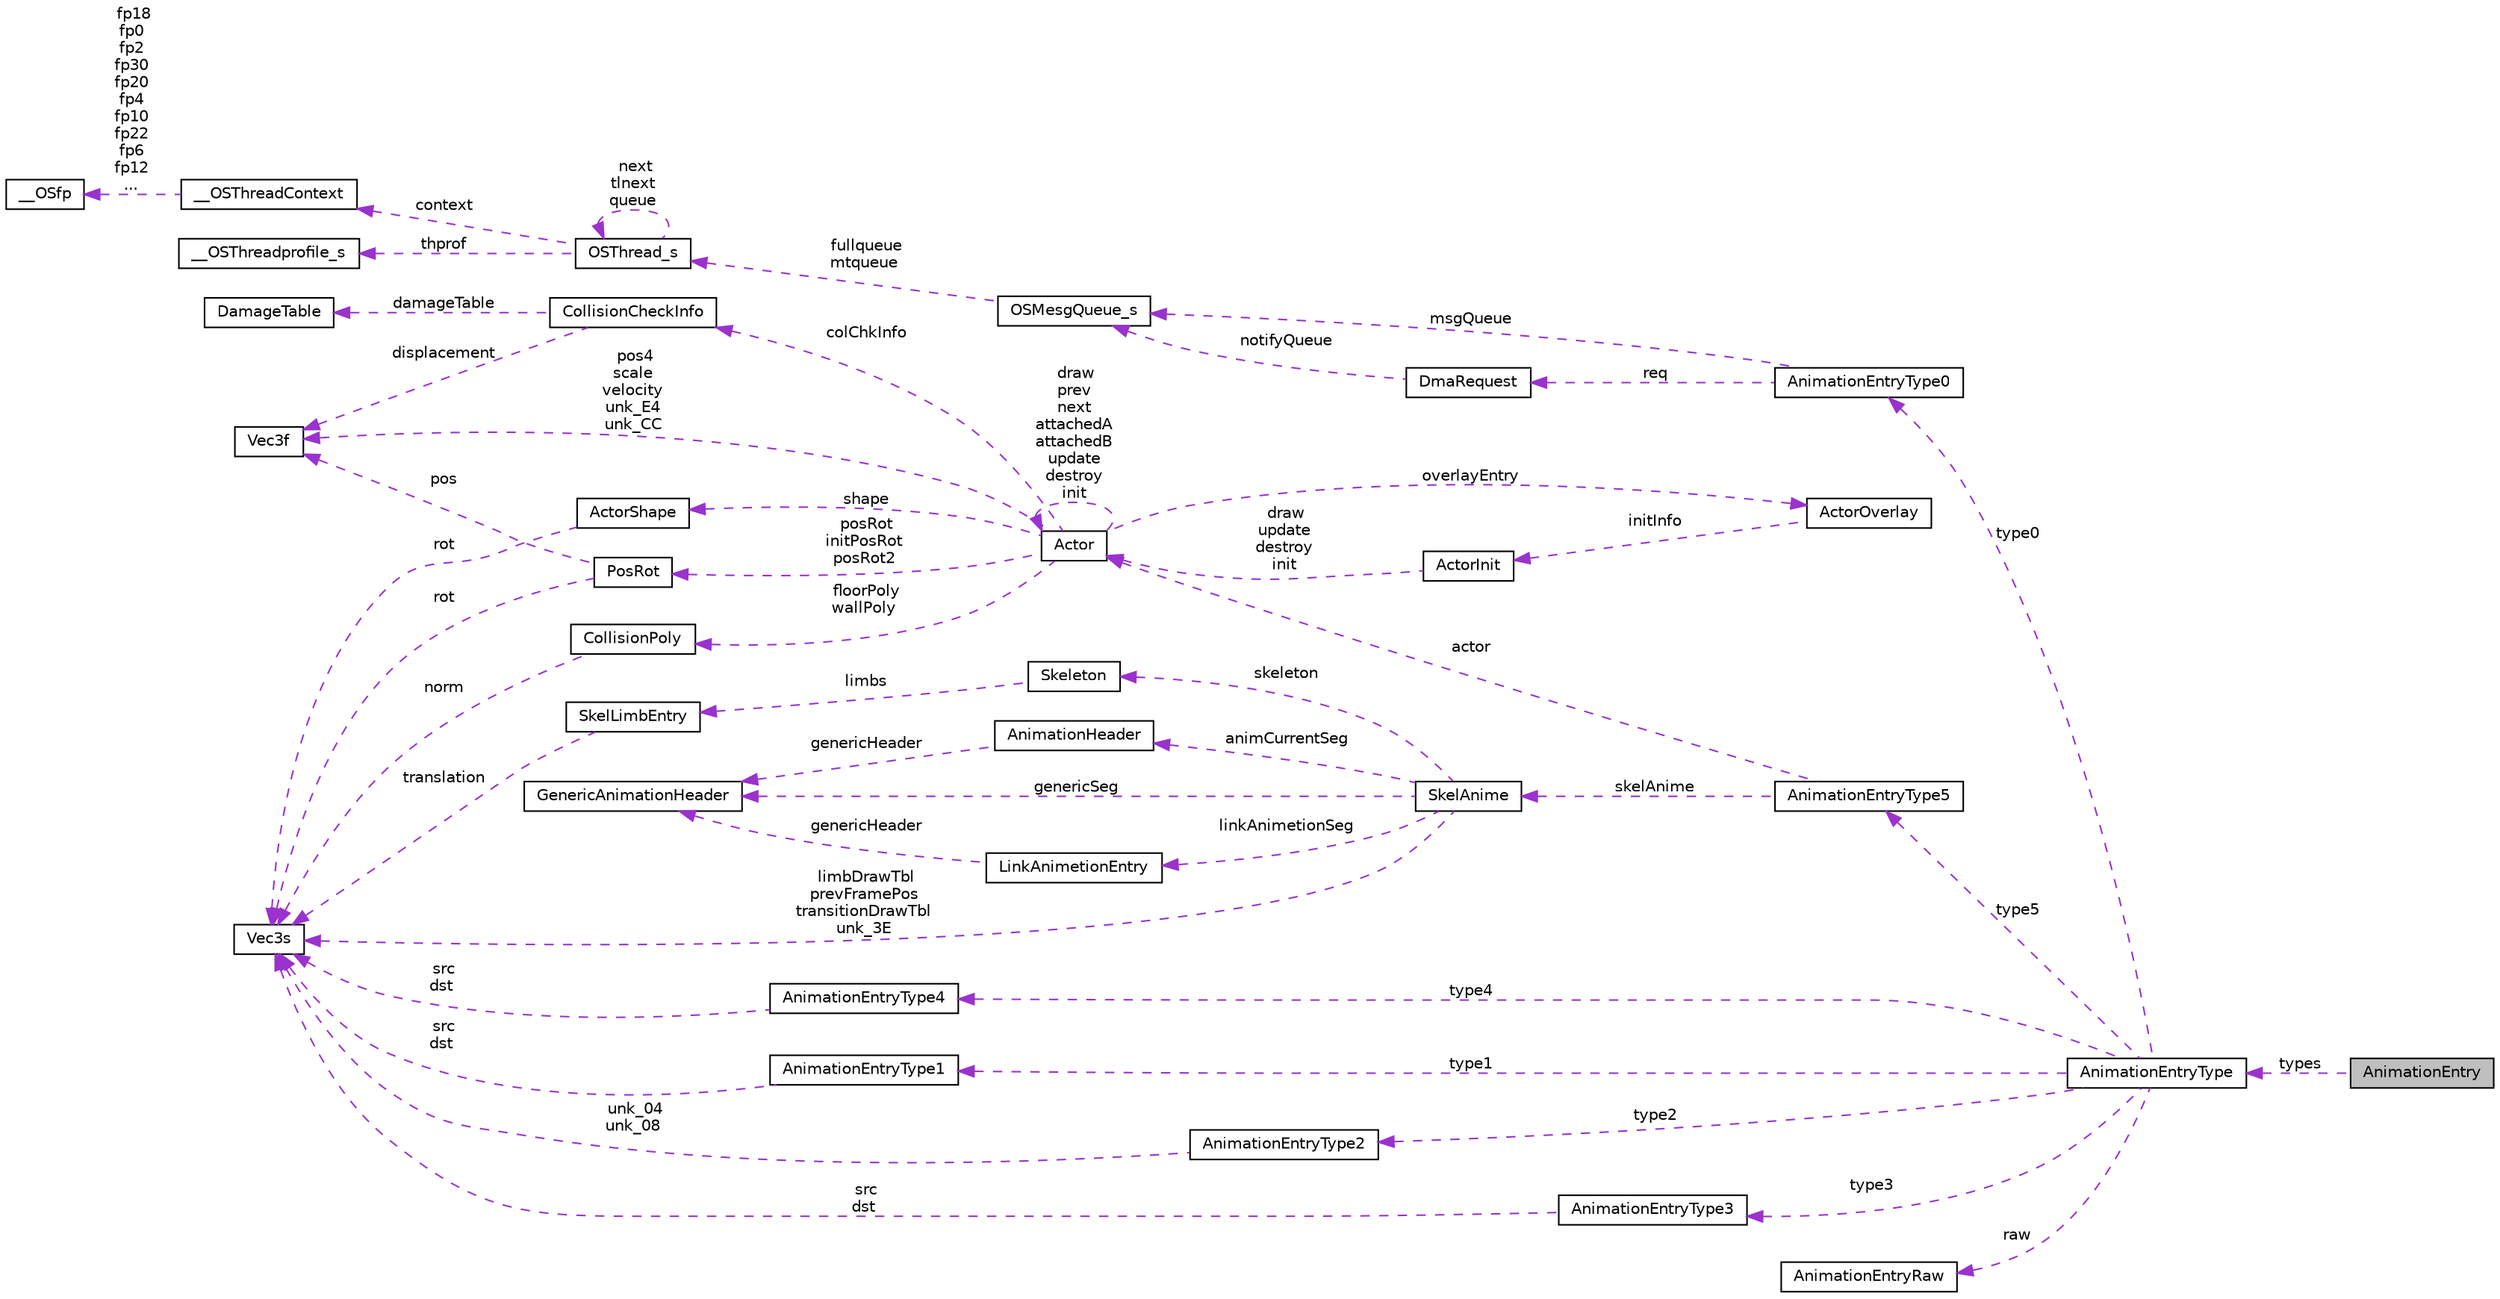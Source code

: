 digraph "AnimationEntry"
{
 // LATEX_PDF_SIZE
  edge [fontname="Helvetica",fontsize="10",labelfontname="Helvetica",labelfontsize="10"];
  node [fontname="Helvetica",fontsize="10",shape=record];
  rankdir="LR";
  Node1 [label="AnimationEntry",height=0.2,width=0.4,color="black", fillcolor="grey75", style="filled", fontcolor="black",tooltip=" "];
  Node2 -> Node1 [dir="back",color="darkorchid3",fontsize="10",style="dashed",label=" types" ,fontname="Helvetica"];
  Node2 [label="AnimationEntryType",height=0.2,width=0.4,color="black", fillcolor="white", style="filled",URL="$d3/d62/unionAnimationEntryType.html",tooltip=" "];
  Node3 -> Node2 [dir="back",color="darkorchid3",fontsize="10",style="dashed",label=" type0" ,fontname="Helvetica"];
  Node3 [label="AnimationEntryType0",height=0.2,width=0.4,color="black", fillcolor="white", style="filled",URL="$d3/d3d/structAnimationEntryType0.html",tooltip=" "];
  Node4 -> Node3 [dir="back",color="darkorchid3",fontsize="10",style="dashed",label=" msgQueue" ,fontname="Helvetica"];
  Node4 [label="OSMesgQueue_s",height=0.2,width=0.4,color="black", fillcolor="white", style="filled",URL="$dc/d50/structOSMesgQueue__s.html",tooltip=" "];
  Node5 -> Node4 [dir="back",color="darkorchid3",fontsize="10",style="dashed",label=" fullqueue\nmtqueue" ,fontname="Helvetica"];
  Node5 [label="OSThread_s",height=0.2,width=0.4,color="black", fillcolor="white", style="filled",URL="$da/dec/structOSThread__s.html",tooltip=" "];
  Node6 -> Node5 [dir="back",color="darkorchid3",fontsize="10",style="dashed",label=" thprof" ,fontname="Helvetica"];
  Node6 [label="__OSThreadprofile_s",height=0.2,width=0.4,color="black", fillcolor="white", style="filled",URL="$dc/d70/struct____OSThreadprofile__s.html",tooltip=" "];
  Node5 -> Node5 [dir="back",color="darkorchid3",fontsize="10",style="dashed",label=" next\ntlnext\nqueue" ,fontname="Helvetica"];
  Node7 -> Node5 [dir="back",color="darkorchid3",fontsize="10",style="dashed",label=" context" ,fontname="Helvetica"];
  Node7 [label="__OSThreadContext",height=0.2,width=0.4,color="black", fillcolor="white", style="filled",URL="$d9/dec/struct____OSThreadContext.html",tooltip=" "];
  Node8 -> Node7 [dir="back",color="darkorchid3",fontsize="10",style="dashed",label=" fp18\nfp0\nfp2\nfp30\nfp20\nfp4\nfp10\nfp22\nfp6\nfp12\n..." ,fontname="Helvetica"];
  Node8 [label="__OSfp",height=0.2,width=0.4,color="black", fillcolor="white", style="filled",URL="$d0/d5b/union____OSfp.html",tooltip=" "];
  Node9 -> Node3 [dir="back",color="darkorchid3",fontsize="10",style="dashed",label=" req" ,fontname="Helvetica"];
  Node9 [label="DmaRequest",height=0.2,width=0.4,color="black", fillcolor="white", style="filled",URL="$da/d4f/structDmaRequest.html",tooltip=" "];
  Node4 -> Node9 [dir="back",color="darkorchid3",fontsize="10",style="dashed",label=" notifyQueue" ,fontname="Helvetica"];
  Node10 -> Node2 [dir="back",color="darkorchid3",fontsize="10",style="dashed",label=" type1" ,fontname="Helvetica"];
  Node10 [label="AnimationEntryType1",height=0.2,width=0.4,color="black", fillcolor="white", style="filled",URL="$d3/dba/structAnimationEntryType1.html",tooltip=" "];
  Node11 -> Node10 [dir="back",color="darkorchid3",fontsize="10",style="dashed",label=" src\ndst" ,fontname="Helvetica"];
  Node11 [label="Vec3s",height=0.2,width=0.4,color="black", fillcolor="white", style="filled",URL="$d8/d79/structVec3s.html",tooltip=" "];
  Node12 -> Node2 [dir="back",color="darkorchid3",fontsize="10",style="dashed",label=" type2" ,fontname="Helvetica"];
  Node12 [label="AnimationEntryType2",height=0.2,width=0.4,color="black", fillcolor="white", style="filled",URL="$d5/d75/structAnimationEntryType2.html",tooltip=" "];
  Node11 -> Node12 [dir="back",color="darkorchid3",fontsize="10",style="dashed",label=" unk_04\nunk_08" ,fontname="Helvetica"];
  Node13 -> Node2 [dir="back",color="darkorchid3",fontsize="10",style="dashed",label=" type3" ,fontname="Helvetica"];
  Node13 [label="AnimationEntryType3",height=0.2,width=0.4,color="black", fillcolor="white", style="filled",URL="$d4/d8d/structAnimationEntryType3.html",tooltip=" "];
  Node11 -> Node13 [dir="back",color="darkorchid3",fontsize="10",style="dashed",label=" src\ndst" ,fontname="Helvetica"];
  Node14 -> Node2 [dir="back",color="darkorchid3",fontsize="10",style="dashed",label=" type4" ,fontname="Helvetica"];
  Node14 [label="AnimationEntryType4",height=0.2,width=0.4,color="black", fillcolor="white", style="filled",URL="$de/d48/structAnimationEntryType4.html",tooltip=" "];
  Node11 -> Node14 [dir="back",color="darkorchid3",fontsize="10",style="dashed",label=" src\ndst" ,fontname="Helvetica"];
  Node15 -> Node2 [dir="back",color="darkorchid3",fontsize="10",style="dashed",label=" type5" ,fontname="Helvetica"];
  Node15 [label="AnimationEntryType5",height=0.2,width=0.4,color="black", fillcolor="white", style="filled",URL="$d2/d95/structAnimationEntryType5.html",tooltip=" "];
  Node16 -> Node15 [dir="back",color="darkorchid3",fontsize="10",style="dashed",label=" actor" ,fontname="Helvetica"];
  Node16 [label="Actor",height=0.2,width=0.4,color="black", fillcolor="white", style="filled",URL="$dd/da2/structActor.html",tooltip=" "];
  Node16 -> Node16 [dir="back",color="darkorchid3",fontsize="10",style="dashed",label=" draw\nprev\nnext\nattachedA\nattachedB\nupdate\ndestroy\ninit" ,fontname="Helvetica"];
  Node17 -> Node16 [dir="back",color="darkorchid3",fontsize="10",style="dashed",label=" posRot\ninitPosRot\nposRot2" ,fontname="Helvetica"];
  Node17 [label="PosRot",height=0.2,width=0.4,color="black", fillcolor="white", style="filled",URL="$d5/dba/structPosRot.html",tooltip=" "];
  Node11 -> Node17 [dir="back",color="darkorchid3",fontsize="10",style="dashed",label=" rot" ,fontname="Helvetica"];
  Node18 -> Node17 [dir="back",color="darkorchid3",fontsize="10",style="dashed",label=" pos" ,fontname="Helvetica"];
  Node18 [label="Vec3f",height=0.2,width=0.4,color="black", fillcolor="white", style="filled",URL="$d0/dc7/structVec3f.html",tooltip=" "];
  Node19 -> Node16 [dir="back",color="darkorchid3",fontsize="10",style="dashed",label=" overlayEntry" ,fontname="Helvetica"];
  Node19 [label="ActorOverlay",height=0.2,width=0.4,color="black", fillcolor="white", style="filled",URL="$d4/d76/structActorOverlay.html",tooltip=" "];
  Node20 -> Node19 [dir="back",color="darkorchid3",fontsize="10",style="dashed",label=" initInfo" ,fontname="Helvetica"];
  Node20 [label="ActorInit",height=0.2,width=0.4,color="black", fillcolor="white", style="filled",URL="$d6/dc9/structActorInit.html",tooltip=" "];
  Node16 -> Node20 [dir="back",color="darkorchid3",fontsize="10",style="dashed",label=" draw\nupdate\ndestroy\ninit" ,fontname="Helvetica"];
  Node21 -> Node16 [dir="back",color="darkorchid3",fontsize="10",style="dashed",label=" shape" ,fontname="Helvetica"];
  Node21 [label="ActorShape",height=0.2,width=0.4,color="black", fillcolor="white", style="filled",URL="$d2/d09/structActorShape.html",tooltip=" "];
  Node11 -> Node21 [dir="back",color="darkorchid3",fontsize="10",style="dashed",label=" rot" ,fontname="Helvetica"];
  Node22 -> Node16 [dir="back",color="darkorchid3",fontsize="10",style="dashed",label=" colChkInfo" ,fontname="Helvetica"];
  Node22 [label="CollisionCheckInfo",height=0.2,width=0.4,color="black", fillcolor="white", style="filled",URL="$d0/d20/structCollisionCheckInfo.html",tooltip=" "];
  Node23 -> Node22 [dir="back",color="darkorchid3",fontsize="10",style="dashed",label=" damageTable" ,fontname="Helvetica"];
  Node23 [label="DamageTable",height=0.2,width=0.4,color="black", fillcolor="white", style="filled",URL="$da/da9/structDamageTable.html",tooltip=" "];
  Node18 -> Node22 [dir="back",color="darkorchid3",fontsize="10",style="dashed",label=" displacement" ,fontname="Helvetica"];
  Node24 -> Node16 [dir="back",color="darkorchid3",fontsize="10",style="dashed",label=" floorPoly\nwallPoly" ,fontname="Helvetica"];
  Node24 [label="CollisionPoly",height=0.2,width=0.4,color="black", fillcolor="white", style="filled",URL="$de/de9/structCollisionPoly.html",tooltip=" "];
  Node11 -> Node24 [dir="back",color="darkorchid3",fontsize="10",style="dashed",label=" norm" ,fontname="Helvetica"];
  Node18 -> Node16 [dir="back",color="darkorchid3",fontsize="10",style="dashed",label=" pos4\nscale\nvelocity\nunk_E4\nunk_CC" ,fontname="Helvetica"];
  Node25 -> Node15 [dir="back",color="darkorchid3",fontsize="10",style="dashed",label=" skelAnime" ,fontname="Helvetica"];
  Node25 [label="SkelAnime",height=0.2,width=0.4,color="black", fillcolor="white", style="filled",URL="$d6/d4e/structSkelAnime.html",tooltip=" "];
  Node26 -> Node25 [dir="back",color="darkorchid3",fontsize="10",style="dashed",label=" genericSeg" ,fontname="Helvetica"];
  Node26 [label="GenericAnimationHeader",height=0.2,width=0.4,color="black", fillcolor="white", style="filled",URL="$d8/da2/structGenericAnimationHeader.html",tooltip=" "];
  Node27 -> Node25 [dir="back",color="darkorchid3",fontsize="10",style="dashed",label=" linkAnimetionSeg" ,fontname="Helvetica"];
  Node27 [label="LinkAnimetionEntry",height=0.2,width=0.4,color="black", fillcolor="white", style="filled",URL="$da/db2/structLinkAnimetionEntry.html",tooltip=" "];
  Node26 -> Node27 [dir="back",color="darkorchid3",fontsize="10",style="dashed",label=" genericHeader" ,fontname="Helvetica"];
  Node28 -> Node25 [dir="back",color="darkorchid3",fontsize="10",style="dashed",label=" animCurrentSeg" ,fontname="Helvetica"];
  Node28 [label="AnimationHeader",height=0.2,width=0.4,color="black", fillcolor="white", style="filled",URL="$d4/dd2/structAnimationHeader.html",tooltip=" "];
  Node26 -> Node28 [dir="back",color="darkorchid3",fontsize="10",style="dashed",label=" genericHeader" ,fontname="Helvetica"];
  Node29 -> Node25 [dir="back",color="darkorchid3",fontsize="10",style="dashed",label=" skeleton" ,fontname="Helvetica"];
  Node29 [label="Skeleton",height=0.2,width=0.4,color="black", fillcolor="white", style="filled",URL="$dc/d1b/structSkeleton.html",tooltip=" "];
  Node30 -> Node29 [dir="back",color="darkorchid3",fontsize="10",style="dashed",label=" limbs" ,fontname="Helvetica"];
  Node30 [label="SkelLimbEntry",height=0.2,width=0.4,color="black", fillcolor="white", style="filled",URL="$dd/d8c/structSkelLimbEntry.html",tooltip=" "];
  Node11 -> Node30 [dir="back",color="darkorchid3",fontsize="10",style="dashed",label=" translation" ,fontname="Helvetica"];
  Node11 -> Node25 [dir="back",color="darkorchid3",fontsize="10",style="dashed",label=" limbDrawTbl\nprevFramePos\ntransitionDrawTbl\nunk_3E" ,fontname="Helvetica"];
  Node31 -> Node2 [dir="back",color="darkorchid3",fontsize="10",style="dashed",label=" raw" ,fontname="Helvetica"];
  Node31 [label="AnimationEntryRaw",height=0.2,width=0.4,color="black", fillcolor="white", style="filled",URL="$d5/d9b/structAnimationEntryRaw.html",tooltip=" "];
}
